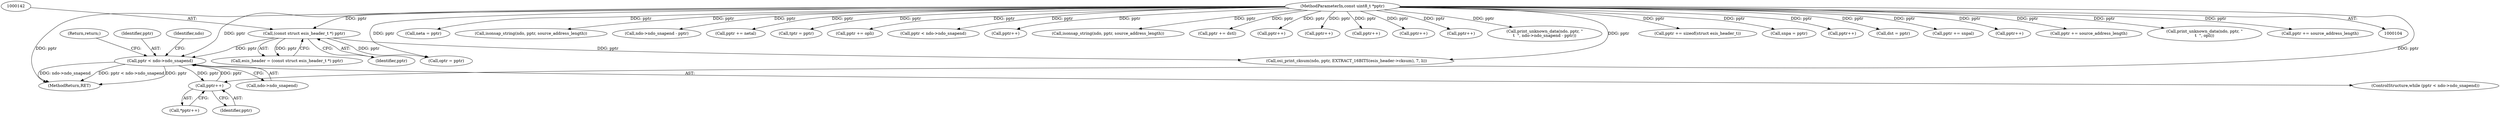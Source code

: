 digraph "0_tcpdump_331530a4076c69bbd2e3214db6ccbe834fb75640@pointer" {
"1000216" [label="(Call,pptr < ndo->ndo_snapend)"];
"1000227" [label="(Call,pptr++)"];
"1000216" [label="(Call,pptr < ndo->ndo_snapend)"];
"1000106" [label="(MethodParameterIn,const uint8_t *pptr)"];
"1000141" [label="(Call,(const struct esis_header_t *) pptr)"];
"1000491" [label="(Call,neta = pptr)"];
"1000218" [label="(Call,ndo->ndo_snapend)"];
"1000675" [label="(Call,isonsap_string(ndo, pptr, source_address_length))"];
"1000704" [label="(Call,ndo->ndo_snapend - pptr)"];
"1000217" [label="(Identifier,pptr)"];
"1000139" [label="(Call,esis_header = (const struct esis_header_t *) pptr)"];
"1000310" [label="(Call,osi_print_cksum(ndo, pptr, EXTRACT_16BITS(esis_header->cksum), 7, li))"];
"1000494" [label="(Call,pptr += netal)"];
"1000760" [label="(Call,tptr = pptr)"];
"1000216" [label="(Call,pptr < ndo->ndo_snapend)"];
"1000106" [label="(MethodParameterIn,const uint8_t *pptr)"];
"1000860" [label="(Call,pptr += opli)"];
"1000695" [label="(Call,pptr < ndo->ndo_snapend)"];
"1000431" [label="(Call,pptr++)"];
"1000143" [label="(Identifier,pptr)"];
"1000618" [label="(Call,isonsap_string(ndo, pptr, source_address_length))"];
"1000399" [label="(Call,pptr += dstl)"];
"1000593" [label="(Call,pptr++)"];
"1000735" [label="(Call,pptr++)"];
"1000226" [label="(Call,*pptr++)"];
"1000141" [label="(Call,(const struct esis_header_t *) pptr)"];
"1000215" [label="(ControlStructure,while (pptr < ndo->ndo_snapend))"];
"1000378" [label="(Call,pptr++)"];
"1000475" [label="(Call,pptr++)"];
"1000740" [label="(Call,pptr++)"];
"1000228" [label="(Identifier,pptr)"];
"1000227" [label="(Call,pptr++)"];
"1000700" [label="(Call,print_unknown_data(ndo, pptr, \"\n\t  \", ndo->ndo_snapend - pptr))"];
"1000223" [label="(Identifier,ndo)"];
"1000868" [label="(MethodReturn,RET)"];
"1000152" [label="(Call,optr = pptr)"];
"1000342" [label="(Call,pptr += sizeof(struct esis_header_t))"];
"1000449" [label="(Call,snpa = pptr)"];
"1000650" [label="(Call,pptr++)"];
"1000396" [label="(Call,dst = pptr)"];
"1000452" [label="(Call,pptr += snpal)"];
"1000561" [label="(Call,pptr++)"];
"1000622" [label="(Call,pptr += source_address_length)"];
"1000855" [label="(Call,print_unknown_data(ndo, pptr, \"\n\t  \", opli))"];
"1000679" [label="(Call,pptr += source_address_length)"];
"1000229" [label="(Return,return;)"];
"1000216" -> "1000215"  [label="AST: "];
"1000216" -> "1000218"  [label="CFG: "];
"1000217" -> "1000216"  [label="AST: "];
"1000218" -> "1000216"  [label="AST: "];
"1000223" -> "1000216"  [label="CFG: "];
"1000229" -> "1000216"  [label="CFG: "];
"1000216" -> "1000868"  [label="DDG: pptr < ndo->ndo_snapend"];
"1000216" -> "1000868"  [label="DDG: pptr"];
"1000216" -> "1000868"  [label="DDG: ndo->ndo_snapend"];
"1000227" -> "1000216"  [label="DDG: pptr"];
"1000106" -> "1000216"  [label="DDG: pptr"];
"1000141" -> "1000216"  [label="DDG: pptr"];
"1000216" -> "1000227"  [label="DDG: pptr"];
"1000227" -> "1000226"  [label="AST: "];
"1000227" -> "1000228"  [label="CFG: "];
"1000228" -> "1000227"  [label="AST: "];
"1000226" -> "1000227"  [label="CFG: "];
"1000106" -> "1000227"  [label="DDG: pptr"];
"1000106" -> "1000104"  [label="AST: "];
"1000106" -> "1000868"  [label="DDG: pptr"];
"1000106" -> "1000141"  [label="DDG: pptr"];
"1000106" -> "1000152"  [label="DDG: pptr"];
"1000106" -> "1000310"  [label="DDG: pptr"];
"1000106" -> "1000342"  [label="DDG: pptr"];
"1000106" -> "1000378"  [label="DDG: pptr"];
"1000106" -> "1000396"  [label="DDG: pptr"];
"1000106" -> "1000399"  [label="DDG: pptr"];
"1000106" -> "1000431"  [label="DDG: pptr"];
"1000106" -> "1000449"  [label="DDG: pptr"];
"1000106" -> "1000452"  [label="DDG: pptr"];
"1000106" -> "1000475"  [label="DDG: pptr"];
"1000106" -> "1000491"  [label="DDG: pptr"];
"1000106" -> "1000494"  [label="DDG: pptr"];
"1000106" -> "1000561"  [label="DDG: pptr"];
"1000106" -> "1000593"  [label="DDG: pptr"];
"1000106" -> "1000618"  [label="DDG: pptr"];
"1000106" -> "1000622"  [label="DDG: pptr"];
"1000106" -> "1000650"  [label="DDG: pptr"];
"1000106" -> "1000675"  [label="DDG: pptr"];
"1000106" -> "1000679"  [label="DDG: pptr"];
"1000106" -> "1000695"  [label="DDG: pptr"];
"1000106" -> "1000700"  [label="DDG: pptr"];
"1000106" -> "1000704"  [label="DDG: pptr"];
"1000106" -> "1000735"  [label="DDG: pptr"];
"1000106" -> "1000740"  [label="DDG: pptr"];
"1000106" -> "1000760"  [label="DDG: pptr"];
"1000106" -> "1000855"  [label="DDG: pptr"];
"1000106" -> "1000860"  [label="DDG: pptr"];
"1000141" -> "1000139"  [label="AST: "];
"1000141" -> "1000143"  [label="CFG: "];
"1000142" -> "1000141"  [label="AST: "];
"1000143" -> "1000141"  [label="AST: "];
"1000139" -> "1000141"  [label="CFG: "];
"1000141" -> "1000139"  [label="DDG: pptr"];
"1000141" -> "1000152"  [label="DDG: pptr"];
"1000141" -> "1000310"  [label="DDG: pptr"];
}
